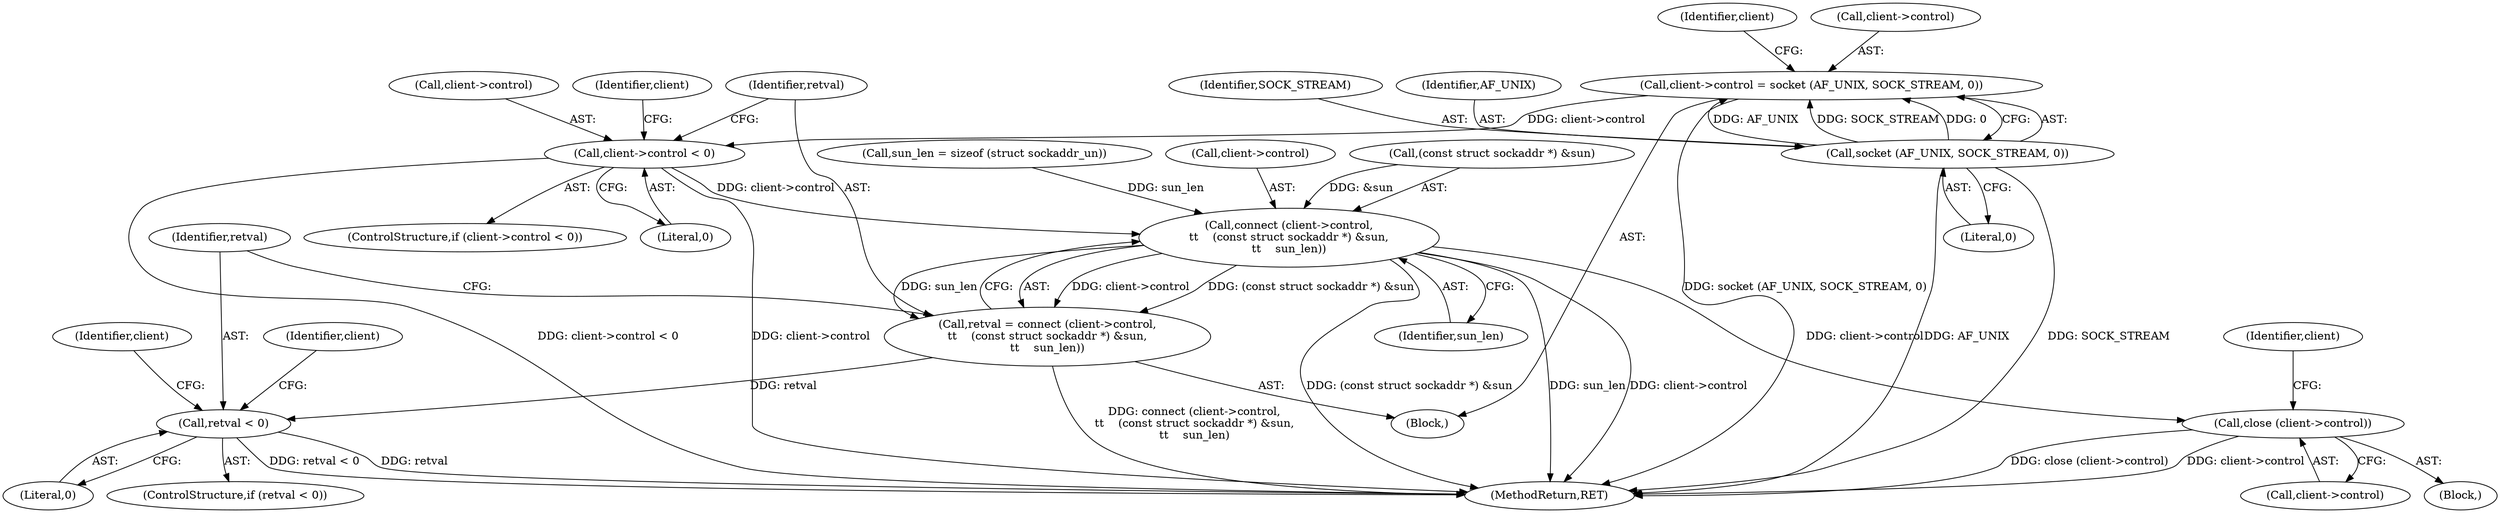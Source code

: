 digraph "0_libfep_293d9d3f_0@API" {
"1000180" [label="(Call,client->control = socket (AF_UNIX, SOCK_STREAM, 0))"];
"1000184" [label="(Call,socket (AF_UNIX, SOCK_STREAM, 0))"];
"1000189" [label="(Call,client->control < 0)"];
"1000201" [label="(Call,connect (client->control,\n\t\t    (const struct sockaddr *) &sun,\n\t\t    sun_len))"];
"1000199" [label="(Call,retval = connect (client->control,\n\t\t    (const struct sockaddr *) &sun,\n\t\t    sun_len))"];
"1000211" [label="(Call,retval < 0)"];
"1000215" [label="(Call,close (client->control))"];
"1000189" [label="(Call,client->control < 0)"];
"1000184" [label="(Call,socket (AF_UNIX, SOCK_STREAM, 0))"];
"1000102" [label="(Block,)"];
"1000220" [label="(Identifier,client)"];
"1000199" [label="(Call,retval = connect (client->control,\n\t\t    (const struct sockaddr *) &sun,\n\t\t    sun_len))"];
"1000180" [label="(Call,client->control = socket (AF_UNIX, SOCK_STREAM, 0))"];
"1000196" [label="(Identifier,client)"];
"1000225" [label="(MethodReturn,RET)"];
"1000212" [label="(Identifier,retval)"];
"1000205" [label="(Call,(const struct sockaddr *) &sun)"];
"1000213" [label="(Literal,0)"];
"1000193" [label="(Literal,0)"];
"1000191" [label="(Identifier,client)"];
"1000190" [label="(Call,client->control)"];
"1000186" [label="(Identifier,SOCK_STREAM)"];
"1000176" [label="(Call,sun_len = sizeof (struct sockaddr_un))"];
"1000187" [label="(Literal,0)"];
"1000211" [label="(Call,retval < 0)"];
"1000200" [label="(Identifier,retval)"];
"1000216" [label="(Call,client->control)"];
"1000224" [label="(Identifier,client)"];
"1000217" [label="(Identifier,client)"];
"1000210" [label="(ControlStructure,if (retval < 0))"];
"1000185" [label="(Identifier,AF_UNIX)"];
"1000214" [label="(Block,)"];
"1000181" [label="(Call,client->control)"];
"1000201" [label="(Call,connect (client->control,\n\t\t    (const struct sockaddr *) &sun,\n\t\t    sun_len))"];
"1000209" [label="(Identifier,sun_len)"];
"1000202" [label="(Call,client->control)"];
"1000215" [label="(Call,close (client->control))"];
"1000188" [label="(ControlStructure,if (client->control < 0))"];
"1000180" -> "1000102"  [label="AST: "];
"1000180" -> "1000184"  [label="CFG: "];
"1000181" -> "1000180"  [label="AST: "];
"1000184" -> "1000180"  [label="AST: "];
"1000191" -> "1000180"  [label="CFG: "];
"1000180" -> "1000225"  [label="DDG: socket (AF_UNIX, SOCK_STREAM, 0)"];
"1000184" -> "1000180"  [label="DDG: AF_UNIX"];
"1000184" -> "1000180"  [label="DDG: SOCK_STREAM"];
"1000184" -> "1000180"  [label="DDG: 0"];
"1000180" -> "1000189"  [label="DDG: client->control"];
"1000184" -> "1000187"  [label="CFG: "];
"1000185" -> "1000184"  [label="AST: "];
"1000186" -> "1000184"  [label="AST: "];
"1000187" -> "1000184"  [label="AST: "];
"1000184" -> "1000225"  [label="DDG: AF_UNIX"];
"1000184" -> "1000225"  [label="DDG: SOCK_STREAM"];
"1000189" -> "1000188"  [label="AST: "];
"1000189" -> "1000193"  [label="CFG: "];
"1000190" -> "1000189"  [label="AST: "];
"1000193" -> "1000189"  [label="AST: "];
"1000196" -> "1000189"  [label="CFG: "];
"1000200" -> "1000189"  [label="CFG: "];
"1000189" -> "1000225"  [label="DDG: client->control < 0"];
"1000189" -> "1000225"  [label="DDG: client->control"];
"1000189" -> "1000201"  [label="DDG: client->control"];
"1000201" -> "1000199"  [label="AST: "];
"1000201" -> "1000209"  [label="CFG: "];
"1000202" -> "1000201"  [label="AST: "];
"1000205" -> "1000201"  [label="AST: "];
"1000209" -> "1000201"  [label="AST: "];
"1000199" -> "1000201"  [label="CFG: "];
"1000201" -> "1000225"  [label="DDG: sun_len"];
"1000201" -> "1000225"  [label="DDG: (const struct sockaddr *) &sun"];
"1000201" -> "1000225"  [label="DDG: client->control"];
"1000201" -> "1000199"  [label="DDG: client->control"];
"1000201" -> "1000199"  [label="DDG: (const struct sockaddr *) &sun"];
"1000201" -> "1000199"  [label="DDG: sun_len"];
"1000205" -> "1000201"  [label="DDG: &sun"];
"1000176" -> "1000201"  [label="DDG: sun_len"];
"1000201" -> "1000215"  [label="DDG: client->control"];
"1000199" -> "1000102"  [label="AST: "];
"1000200" -> "1000199"  [label="AST: "];
"1000212" -> "1000199"  [label="CFG: "];
"1000199" -> "1000225"  [label="DDG: connect (client->control,\n\t\t    (const struct sockaddr *) &sun,\n\t\t    sun_len)"];
"1000199" -> "1000211"  [label="DDG: retval"];
"1000211" -> "1000210"  [label="AST: "];
"1000211" -> "1000213"  [label="CFG: "];
"1000212" -> "1000211"  [label="AST: "];
"1000213" -> "1000211"  [label="AST: "];
"1000217" -> "1000211"  [label="CFG: "];
"1000224" -> "1000211"  [label="CFG: "];
"1000211" -> "1000225"  [label="DDG: retval"];
"1000211" -> "1000225"  [label="DDG: retval < 0"];
"1000215" -> "1000214"  [label="AST: "];
"1000215" -> "1000216"  [label="CFG: "];
"1000216" -> "1000215"  [label="AST: "];
"1000220" -> "1000215"  [label="CFG: "];
"1000215" -> "1000225"  [label="DDG: client->control"];
"1000215" -> "1000225"  [label="DDG: close (client->control)"];
}

